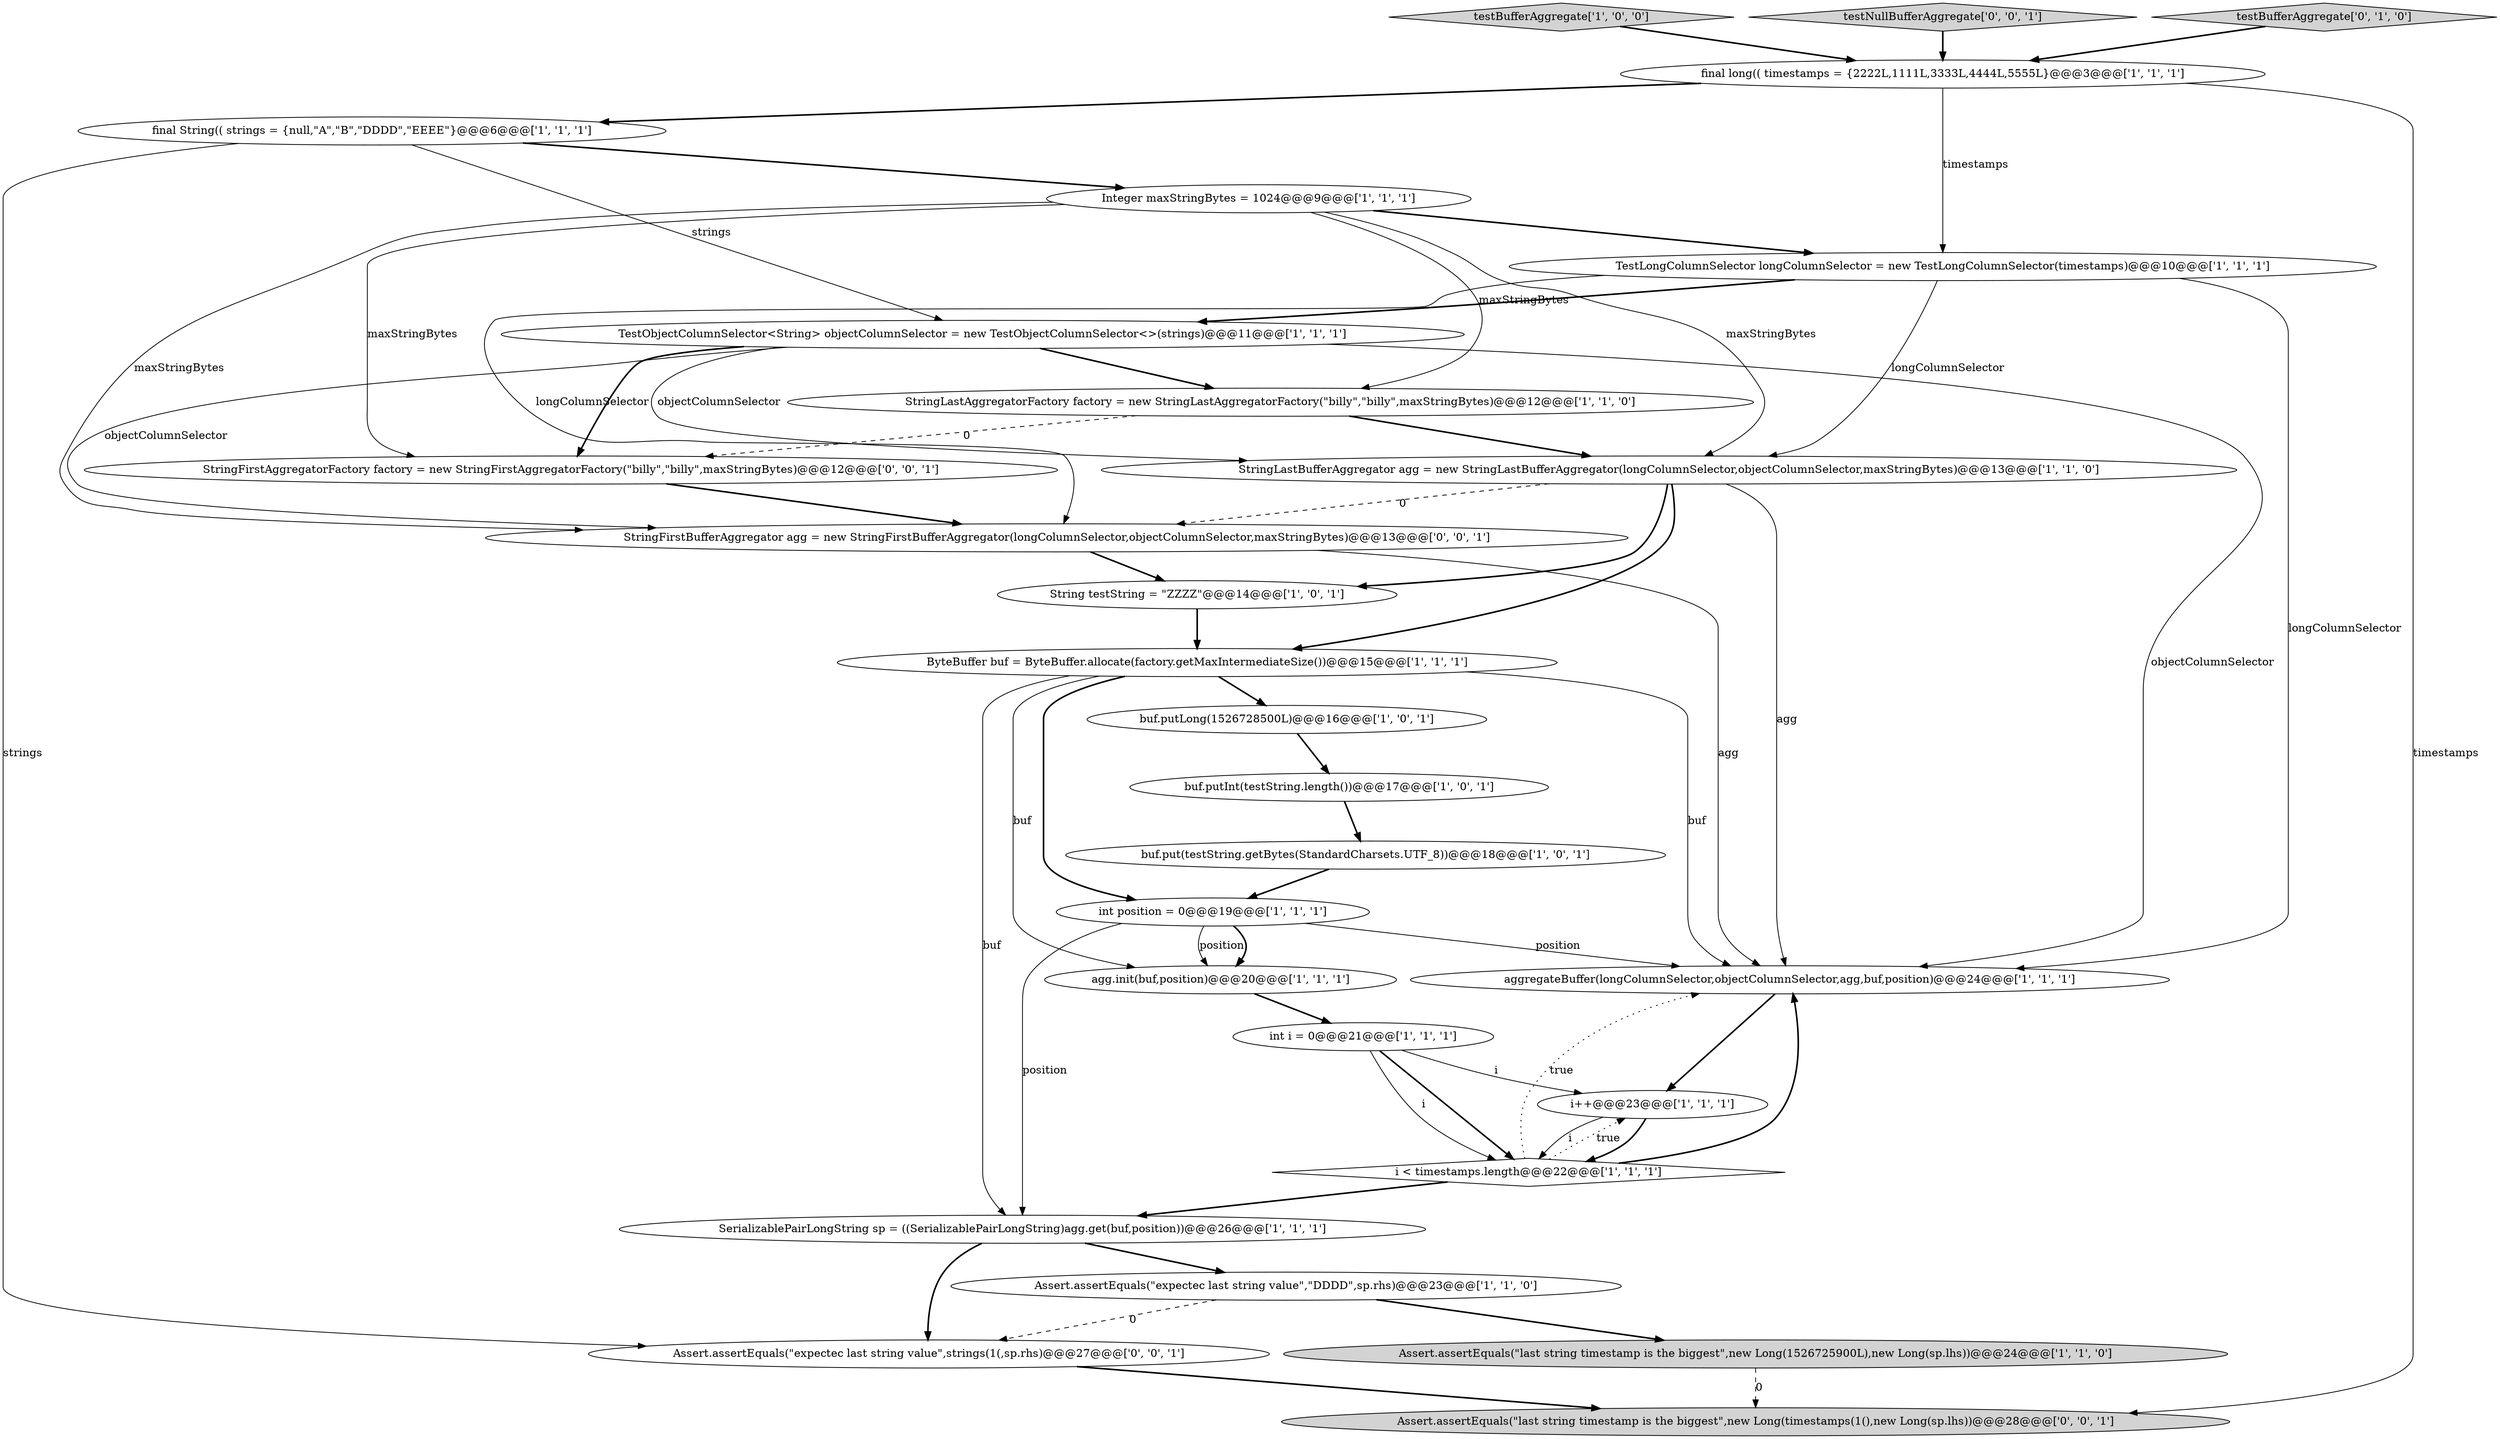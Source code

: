 digraph {
14 [style = filled, label = "Assert.assertEquals(\"expectec last string value\",\"DDDD\",sp.rhs)@@@23@@@['1', '1', '0']", fillcolor = white, shape = ellipse image = "AAA0AAABBB1BBB"];
21 [style = filled, label = "testBufferAggregate['1', '0', '0']", fillcolor = lightgray, shape = diamond image = "AAA0AAABBB1BBB"];
16 [style = filled, label = "i < timestamps.length@@@22@@@['1', '1', '1']", fillcolor = white, shape = diamond image = "AAA0AAABBB1BBB"];
23 [style = filled, label = "Assert.assertEquals(\"expectec last string value\",strings(1(,sp.rhs)@@@27@@@['0', '0', '1']", fillcolor = white, shape = ellipse image = "AAA0AAABBB3BBB"];
17 [style = filled, label = "TestObjectColumnSelector<String> objectColumnSelector = new TestObjectColumnSelector<>(strings)@@@11@@@['1', '1', '1']", fillcolor = white, shape = ellipse image = "AAA0AAABBB1BBB"];
1 [style = filled, label = "final long(( timestamps = {2222L,1111L,3333L,4444L,5555L}@@@3@@@['1', '1', '1']", fillcolor = white, shape = ellipse image = "AAA0AAABBB1BBB"];
15 [style = filled, label = "Assert.assertEquals(\"last string timestamp is the biggest\",new Long(1526725900L),new Long(sp.lhs))@@@24@@@['1', '1', '0']", fillcolor = lightgray, shape = ellipse image = "AAA0AAABBB1BBB"];
19 [style = filled, label = "int i = 0@@@21@@@['1', '1', '1']", fillcolor = white, shape = ellipse image = "AAA0AAABBB1BBB"];
12 [style = filled, label = "i++@@@23@@@['1', '1', '1']", fillcolor = white, shape = ellipse image = "AAA0AAABBB1BBB"];
6 [style = filled, label = "aggregateBuffer(longColumnSelector,objectColumnSelector,agg,buf,position)@@@24@@@['1', '1', '1']", fillcolor = white, shape = ellipse image = "AAA0AAABBB1BBB"];
26 [style = filled, label = "StringFirstBufferAggregator agg = new StringFirstBufferAggregator(longColumnSelector,objectColumnSelector,maxStringBytes)@@@13@@@['0', '0', '1']", fillcolor = white, shape = ellipse image = "AAA0AAABBB3BBB"];
3 [style = filled, label = "SerializablePairLongString sp = ((SerializablePairLongString)agg.get(buf,position))@@@26@@@['1', '1', '1']", fillcolor = white, shape = ellipse image = "AAA0AAABBB1BBB"];
18 [style = filled, label = "buf.putLong(1526728500L)@@@16@@@['1', '0', '1']", fillcolor = white, shape = ellipse image = "AAA0AAABBB1BBB"];
7 [style = filled, label = "buf.put(testString.getBytes(StandardCharsets.UTF_8))@@@18@@@['1', '0', '1']", fillcolor = white, shape = ellipse image = "AAA0AAABBB1BBB"];
8 [style = filled, label = "TestLongColumnSelector longColumnSelector = new TestLongColumnSelector(timestamps)@@@10@@@['1', '1', '1']", fillcolor = white, shape = ellipse image = "AAA0AAABBB1BBB"];
10 [style = filled, label = "StringLastBufferAggregator agg = new StringLastBufferAggregator(longColumnSelector,objectColumnSelector,maxStringBytes)@@@13@@@['1', '1', '0']", fillcolor = white, shape = ellipse image = "AAA0AAABBB1BBB"];
11 [style = filled, label = "buf.putInt(testString.length())@@@17@@@['1', '0', '1']", fillcolor = white, shape = ellipse image = "AAA0AAABBB1BBB"];
20 [style = filled, label = "int position = 0@@@19@@@['1', '1', '1']", fillcolor = white, shape = ellipse image = "AAA0AAABBB1BBB"];
5 [style = filled, label = "agg.init(buf,position)@@@20@@@['1', '1', '1']", fillcolor = white, shape = ellipse image = "AAA0AAABBB1BBB"];
2 [style = filled, label = "String testString = \"ZZZZ\"@@@14@@@['1', '0', '1']", fillcolor = white, shape = ellipse image = "AAA0AAABBB1BBB"];
4 [style = filled, label = "final String(( strings = {null,\"A\",\"B\",\"DDDD\",\"EEEE\"}@@@6@@@['1', '1', '1']", fillcolor = white, shape = ellipse image = "AAA0AAABBB1BBB"];
27 [style = filled, label = "Assert.assertEquals(\"last string timestamp is the biggest\",new Long(timestamps(1(),new Long(sp.lhs))@@@28@@@['0', '0', '1']", fillcolor = lightgray, shape = ellipse image = "AAA0AAABBB3BBB"];
25 [style = filled, label = "testNullBufferAggregate['0', '0', '1']", fillcolor = lightgray, shape = diamond image = "AAA0AAABBB3BBB"];
22 [style = filled, label = "testBufferAggregate['0', '1', '0']", fillcolor = lightgray, shape = diamond image = "AAA0AAABBB2BBB"];
9 [style = filled, label = "Integer maxStringBytes = 1024@@@9@@@['1', '1', '1']", fillcolor = white, shape = ellipse image = "AAA0AAABBB1BBB"];
0 [style = filled, label = "ByteBuffer buf = ByteBuffer.allocate(factory.getMaxIntermediateSize())@@@15@@@['1', '1', '1']", fillcolor = white, shape = ellipse image = "AAA0AAABBB1BBB"];
24 [style = filled, label = "StringFirstAggregatorFactory factory = new StringFirstAggregatorFactory(\"billy\",\"billy\",maxStringBytes)@@@12@@@['0', '0', '1']", fillcolor = white, shape = ellipse image = "AAA0AAABBB3BBB"];
13 [style = filled, label = "StringLastAggregatorFactory factory = new StringLastAggregatorFactory(\"billy\",\"billy\",maxStringBytes)@@@12@@@['1', '1', '0']", fillcolor = white, shape = ellipse image = "AAA0AAABBB1BBB"];
9->24 [style = solid, label="maxStringBytes"];
20->5 [style = solid, label="position"];
5->19 [style = bold, label=""];
20->3 [style = solid, label="position"];
9->10 [style = solid, label="maxStringBytes"];
3->14 [style = bold, label=""];
10->2 [style = bold, label=""];
26->2 [style = bold, label=""];
1->27 [style = solid, label="timestamps"];
20->5 [style = bold, label=""];
8->10 [style = solid, label="longColumnSelector"];
4->17 [style = solid, label="strings"];
8->6 [style = solid, label="longColumnSelector"];
8->17 [style = bold, label=""];
7->20 [style = bold, label=""];
17->10 [style = solid, label="objectColumnSelector"];
20->6 [style = solid, label="position"];
9->13 [style = solid, label="maxStringBytes"];
4->23 [style = solid, label="strings"];
13->24 [style = dashed, label="0"];
25->1 [style = bold, label=""];
0->5 [style = solid, label="buf"];
16->6 [style = dotted, label="true"];
12->16 [style = bold, label=""];
11->7 [style = bold, label=""];
19->16 [style = bold, label=""];
3->23 [style = bold, label=""];
0->20 [style = bold, label=""];
16->12 [style = dotted, label="true"];
17->24 [style = bold, label=""];
16->3 [style = bold, label=""];
17->13 [style = bold, label=""];
4->9 [style = bold, label=""];
19->16 [style = solid, label="i"];
0->6 [style = solid, label="buf"];
16->6 [style = bold, label=""];
26->6 [style = solid, label="agg"];
6->12 [style = bold, label=""];
1->4 [style = bold, label=""];
10->26 [style = dashed, label="0"];
10->6 [style = solid, label="agg"];
12->16 [style = solid, label="i"];
2->0 [style = bold, label=""];
21->1 [style = bold, label=""];
17->6 [style = solid, label="objectColumnSelector"];
19->12 [style = solid, label="i"];
0->3 [style = solid, label="buf"];
9->8 [style = bold, label=""];
17->26 [style = solid, label="objectColumnSelector"];
13->10 [style = bold, label=""];
14->23 [style = dashed, label="0"];
22->1 [style = bold, label=""];
14->15 [style = bold, label=""];
24->26 [style = bold, label=""];
8->26 [style = solid, label="longColumnSelector"];
15->27 [style = dashed, label="0"];
0->18 [style = bold, label=""];
9->26 [style = solid, label="maxStringBytes"];
18->11 [style = bold, label=""];
10->0 [style = bold, label=""];
1->8 [style = solid, label="timestamps"];
23->27 [style = bold, label=""];
}
